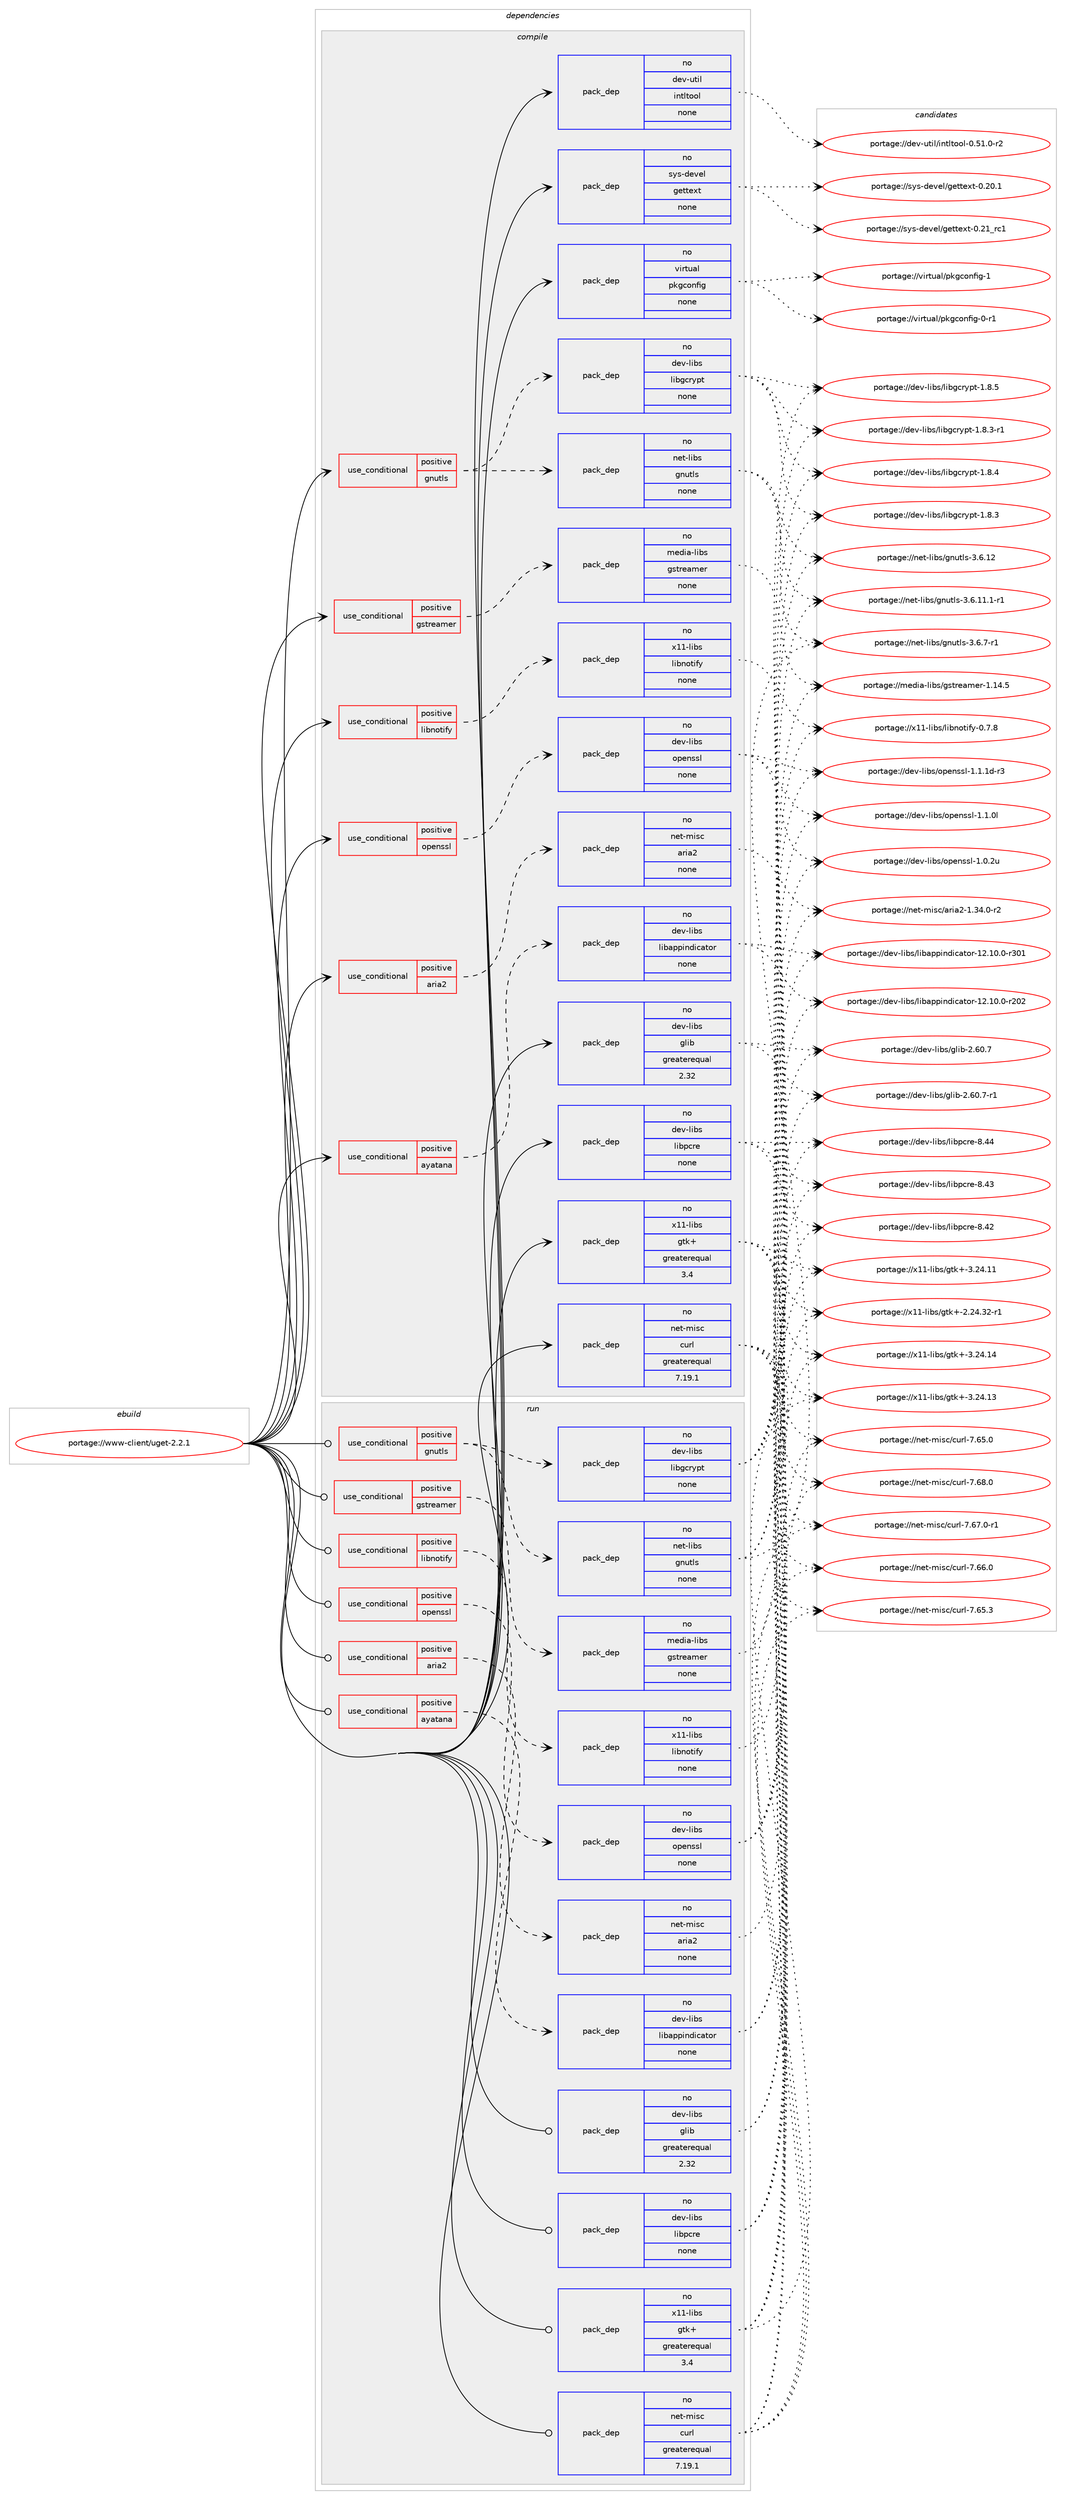 digraph prolog {

# *************
# Graph options
# *************

newrank=true;
concentrate=true;
compound=true;
graph [rankdir=LR,fontname=Helvetica,fontsize=10,ranksep=1.5];#, ranksep=2.5, nodesep=0.2];
edge  [arrowhead=vee];
node  [fontname=Helvetica,fontsize=10];

# **********
# The ebuild
# **********

subgraph cluster_leftcol {
color=gray;
rank=same;
label=<<i>ebuild</i>>;
id [label="portage://www-client/uget-2.2.1", color=red, width=4, href="../www-client/uget-2.2.1.svg"];
}

# ****************
# The dependencies
# ****************

subgraph cluster_midcol {
color=gray;
label=<<i>dependencies</i>>;
subgraph cluster_compile {
fillcolor="#eeeeee";
style=filled;
label=<<i>compile</i>>;
subgraph cond4294 {
dependency25997 [label=<<TABLE BORDER="0" CELLBORDER="1" CELLSPACING="0" CELLPADDING="4"><TR><TD ROWSPAN="3" CELLPADDING="10">use_conditional</TD></TR><TR><TD>positive</TD></TR><TR><TD>aria2</TD></TR></TABLE>>, shape=none, color=red];
subgraph pack21216 {
dependency25998 [label=<<TABLE BORDER="0" CELLBORDER="1" CELLSPACING="0" CELLPADDING="4" WIDTH="220"><TR><TD ROWSPAN="6" CELLPADDING="30">pack_dep</TD></TR><TR><TD WIDTH="110">no</TD></TR><TR><TD>net-misc</TD></TR><TR><TD>aria2</TD></TR><TR><TD>none</TD></TR><TR><TD></TD></TR></TABLE>>, shape=none, color=blue];
}
dependency25997:e -> dependency25998:w [weight=20,style="dashed",arrowhead="vee"];
}
id:e -> dependency25997:w [weight=20,style="solid",arrowhead="vee"];
subgraph cond4295 {
dependency25999 [label=<<TABLE BORDER="0" CELLBORDER="1" CELLSPACING="0" CELLPADDING="4"><TR><TD ROWSPAN="3" CELLPADDING="10">use_conditional</TD></TR><TR><TD>positive</TD></TR><TR><TD>ayatana</TD></TR></TABLE>>, shape=none, color=red];
subgraph pack21217 {
dependency26000 [label=<<TABLE BORDER="0" CELLBORDER="1" CELLSPACING="0" CELLPADDING="4" WIDTH="220"><TR><TD ROWSPAN="6" CELLPADDING="30">pack_dep</TD></TR><TR><TD WIDTH="110">no</TD></TR><TR><TD>dev-libs</TD></TR><TR><TD>libappindicator</TD></TR><TR><TD>none</TD></TR><TR><TD></TD></TR></TABLE>>, shape=none, color=blue];
}
dependency25999:e -> dependency26000:w [weight=20,style="dashed",arrowhead="vee"];
}
id:e -> dependency25999:w [weight=20,style="solid",arrowhead="vee"];
subgraph cond4296 {
dependency26001 [label=<<TABLE BORDER="0" CELLBORDER="1" CELLSPACING="0" CELLPADDING="4"><TR><TD ROWSPAN="3" CELLPADDING="10">use_conditional</TD></TR><TR><TD>positive</TD></TR><TR><TD>gnutls</TD></TR></TABLE>>, shape=none, color=red];
subgraph pack21218 {
dependency26002 [label=<<TABLE BORDER="0" CELLBORDER="1" CELLSPACING="0" CELLPADDING="4" WIDTH="220"><TR><TD ROWSPAN="6" CELLPADDING="30">pack_dep</TD></TR><TR><TD WIDTH="110">no</TD></TR><TR><TD>net-libs</TD></TR><TR><TD>gnutls</TD></TR><TR><TD>none</TD></TR><TR><TD></TD></TR></TABLE>>, shape=none, color=blue];
}
dependency26001:e -> dependency26002:w [weight=20,style="dashed",arrowhead="vee"];
subgraph pack21219 {
dependency26003 [label=<<TABLE BORDER="0" CELLBORDER="1" CELLSPACING="0" CELLPADDING="4" WIDTH="220"><TR><TD ROWSPAN="6" CELLPADDING="30">pack_dep</TD></TR><TR><TD WIDTH="110">no</TD></TR><TR><TD>dev-libs</TD></TR><TR><TD>libgcrypt</TD></TR><TR><TD>none</TD></TR><TR><TD></TD></TR></TABLE>>, shape=none, color=blue];
}
dependency26001:e -> dependency26003:w [weight=20,style="dashed",arrowhead="vee"];
}
id:e -> dependency26001:w [weight=20,style="solid",arrowhead="vee"];
subgraph cond4297 {
dependency26004 [label=<<TABLE BORDER="0" CELLBORDER="1" CELLSPACING="0" CELLPADDING="4"><TR><TD ROWSPAN="3" CELLPADDING="10">use_conditional</TD></TR><TR><TD>positive</TD></TR><TR><TD>gstreamer</TD></TR></TABLE>>, shape=none, color=red];
subgraph pack21220 {
dependency26005 [label=<<TABLE BORDER="0" CELLBORDER="1" CELLSPACING="0" CELLPADDING="4" WIDTH="220"><TR><TD ROWSPAN="6" CELLPADDING="30">pack_dep</TD></TR><TR><TD WIDTH="110">no</TD></TR><TR><TD>media-libs</TD></TR><TR><TD>gstreamer</TD></TR><TR><TD>none</TD></TR><TR><TD></TD></TR></TABLE>>, shape=none, color=blue];
}
dependency26004:e -> dependency26005:w [weight=20,style="dashed",arrowhead="vee"];
}
id:e -> dependency26004:w [weight=20,style="solid",arrowhead="vee"];
subgraph cond4298 {
dependency26006 [label=<<TABLE BORDER="0" CELLBORDER="1" CELLSPACING="0" CELLPADDING="4"><TR><TD ROWSPAN="3" CELLPADDING="10">use_conditional</TD></TR><TR><TD>positive</TD></TR><TR><TD>libnotify</TD></TR></TABLE>>, shape=none, color=red];
subgraph pack21221 {
dependency26007 [label=<<TABLE BORDER="0" CELLBORDER="1" CELLSPACING="0" CELLPADDING="4" WIDTH="220"><TR><TD ROWSPAN="6" CELLPADDING="30">pack_dep</TD></TR><TR><TD WIDTH="110">no</TD></TR><TR><TD>x11-libs</TD></TR><TR><TD>libnotify</TD></TR><TR><TD>none</TD></TR><TR><TD></TD></TR></TABLE>>, shape=none, color=blue];
}
dependency26006:e -> dependency26007:w [weight=20,style="dashed",arrowhead="vee"];
}
id:e -> dependency26006:w [weight=20,style="solid",arrowhead="vee"];
subgraph cond4299 {
dependency26008 [label=<<TABLE BORDER="0" CELLBORDER="1" CELLSPACING="0" CELLPADDING="4"><TR><TD ROWSPAN="3" CELLPADDING="10">use_conditional</TD></TR><TR><TD>positive</TD></TR><TR><TD>openssl</TD></TR></TABLE>>, shape=none, color=red];
subgraph pack21222 {
dependency26009 [label=<<TABLE BORDER="0" CELLBORDER="1" CELLSPACING="0" CELLPADDING="4" WIDTH="220"><TR><TD ROWSPAN="6" CELLPADDING="30">pack_dep</TD></TR><TR><TD WIDTH="110">no</TD></TR><TR><TD>dev-libs</TD></TR><TR><TD>openssl</TD></TR><TR><TD>none</TD></TR><TR><TD></TD></TR></TABLE>>, shape=none, color=blue];
}
dependency26008:e -> dependency26009:w [weight=20,style="dashed",arrowhead="vee"];
}
id:e -> dependency26008:w [weight=20,style="solid",arrowhead="vee"];
subgraph pack21223 {
dependency26010 [label=<<TABLE BORDER="0" CELLBORDER="1" CELLSPACING="0" CELLPADDING="4" WIDTH="220"><TR><TD ROWSPAN="6" CELLPADDING="30">pack_dep</TD></TR><TR><TD WIDTH="110">no</TD></TR><TR><TD>dev-libs</TD></TR><TR><TD>glib</TD></TR><TR><TD>greaterequal</TD></TR><TR><TD>2.32</TD></TR></TABLE>>, shape=none, color=blue];
}
id:e -> dependency26010:w [weight=20,style="solid",arrowhead="vee"];
subgraph pack21224 {
dependency26011 [label=<<TABLE BORDER="0" CELLBORDER="1" CELLSPACING="0" CELLPADDING="4" WIDTH="220"><TR><TD ROWSPAN="6" CELLPADDING="30">pack_dep</TD></TR><TR><TD WIDTH="110">no</TD></TR><TR><TD>dev-libs</TD></TR><TR><TD>libpcre</TD></TR><TR><TD>none</TD></TR><TR><TD></TD></TR></TABLE>>, shape=none, color=blue];
}
id:e -> dependency26011:w [weight=20,style="solid",arrowhead="vee"];
subgraph pack21225 {
dependency26012 [label=<<TABLE BORDER="0" CELLBORDER="1" CELLSPACING="0" CELLPADDING="4" WIDTH="220"><TR><TD ROWSPAN="6" CELLPADDING="30">pack_dep</TD></TR><TR><TD WIDTH="110">no</TD></TR><TR><TD>dev-util</TD></TR><TR><TD>intltool</TD></TR><TR><TD>none</TD></TR><TR><TD></TD></TR></TABLE>>, shape=none, color=blue];
}
id:e -> dependency26012:w [weight=20,style="solid",arrowhead="vee"];
subgraph pack21226 {
dependency26013 [label=<<TABLE BORDER="0" CELLBORDER="1" CELLSPACING="0" CELLPADDING="4" WIDTH="220"><TR><TD ROWSPAN="6" CELLPADDING="30">pack_dep</TD></TR><TR><TD WIDTH="110">no</TD></TR><TR><TD>net-misc</TD></TR><TR><TD>curl</TD></TR><TR><TD>greaterequal</TD></TR><TR><TD>7.19.1</TD></TR></TABLE>>, shape=none, color=blue];
}
id:e -> dependency26013:w [weight=20,style="solid",arrowhead="vee"];
subgraph pack21227 {
dependency26014 [label=<<TABLE BORDER="0" CELLBORDER="1" CELLSPACING="0" CELLPADDING="4" WIDTH="220"><TR><TD ROWSPAN="6" CELLPADDING="30">pack_dep</TD></TR><TR><TD WIDTH="110">no</TD></TR><TR><TD>sys-devel</TD></TR><TR><TD>gettext</TD></TR><TR><TD>none</TD></TR><TR><TD></TD></TR></TABLE>>, shape=none, color=blue];
}
id:e -> dependency26014:w [weight=20,style="solid",arrowhead="vee"];
subgraph pack21228 {
dependency26015 [label=<<TABLE BORDER="0" CELLBORDER="1" CELLSPACING="0" CELLPADDING="4" WIDTH="220"><TR><TD ROWSPAN="6" CELLPADDING="30">pack_dep</TD></TR><TR><TD WIDTH="110">no</TD></TR><TR><TD>virtual</TD></TR><TR><TD>pkgconfig</TD></TR><TR><TD>none</TD></TR><TR><TD></TD></TR></TABLE>>, shape=none, color=blue];
}
id:e -> dependency26015:w [weight=20,style="solid",arrowhead="vee"];
subgraph pack21229 {
dependency26016 [label=<<TABLE BORDER="0" CELLBORDER="1" CELLSPACING="0" CELLPADDING="4" WIDTH="220"><TR><TD ROWSPAN="6" CELLPADDING="30">pack_dep</TD></TR><TR><TD WIDTH="110">no</TD></TR><TR><TD>x11-libs</TD></TR><TR><TD>gtk+</TD></TR><TR><TD>greaterequal</TD></TR><TR><TD>3.4</TD></TR></TABLE>>, shape=none, color=blue];
}
id:e -> dependency26016:w [weight=20,style="solid",arrowhead="vee"];
}
subgraph cluster_compileandrun {
fillcolor="#eeeeee";
style=filled;
label=<<i>compile and run</i>>;
}
subgraph cluster_run {
fillcolor="#eeeeee";
style=filled;
label=<<i>run</i>>;
subgraph cond4300 {
dependency26017 [label=<<TABLE BORDER="0" CELLBORDER="1" CELLSPACING="0" CELLPADDING="4"><TR><TD ROWSPAN="3" CELLPADDING="10">use_conditional</TD></TR><TR><TD>positive</TD></TR><TR><TD>aria2</TD></TR></TABLE>>, shape=none, color=red];
subgraph pack21230 {
dependency26018 [label=<<TABLE BORDER="0" CELLBORDER="1" CELLSPACING="0" CELLPADDING="4" WIDTH="220"><TR><TD ROWSPAN="6" CELLPADDING="30">pack_dep</TD></TR><TR><TD WIDTH="110">no</TD></TR><TR><TD>net-misc</TD></TR><TR><TD>aria2</TD></TR><TR><TD>none</TD></TR><TR><TD></TD></TR></TABLE>>, shape=none, color=blue];
}
dependency26017:e -> dependency26018:w [weight=20,style="dashed",arrowhead="vee"];
}
id:e -> dependency26017:w [weight=20,style="solid",arrowhead="odot"];
subgraph cond4301 {
dependency26019 [label=<<TABLE BORDER="0" CELLBORDER="1" CELLSPACING="0" CELLPADDING="4"><TR><TD ROWSPAN="3" CELLPADDING="10">use_conditional</TD></TR><TR><TD>positive</TD></TR><TR><TD>ayatana</TD></TR></TABLE>>, shape=none, color=red];
subgraph pack21231 {
dependency26020 [label=<<TABLE BORDER="0" CELLBORDER="1" CELLSPACING="0" CELLPADDING="4" WIDTH="220"><TR><TD ROWSPAN="6" CELLPADDING="30">pack_dep</TD></TR><TR><TD WIDTH="110">no</TD></TR><TR><TD>dev-libs</TD></TR><TR><TD>libappindicator</TD></TR><TR><TD>none</TD></TR><TR><TD></TD></TR></TABLE>>, shape=none, color=blue];
}
dependency26019:e -> dependency26020:w [weight=20,style="dashed",arrowhead="vee"];
}
id:e -> dependency26019:w [weight=20,style="solid",arrowhead="odot"];
subgraph cond4302 {
dependency26021 [label=<<TABLE BORDER="0" CELLBORDER="1" CELLSPACING="0" CELLPADDING="4"><TR><TD ROWSPAN="3" CELLPADDING="10">use_conditional</TD></TR><TR><TD>positive</TD></TR><TR><TD>gnutls</TD></TR></TABLE>>, shape=none, color=red];
subgraph pack21232 {
dependency26022 [label=<<TABLE BORDER="0" CELLBORDER="1" CELLSPACING="0" CELLPADDING="4" WIDTH="220"><TR><TD ROWSPAN="6" CELLPADDING="30">pack_dep</TD></TR><TR><TD WIDTH="110">no</TD></TR><TR><TD>net-libs</TD></TR><TR><TD>gnutls</TD></TR><TR><TD>none</TD></TR><TR><TD></TD></TR></TABLE>>, shape=none, color=blue];
}
dependency26021:e -> dependency26022:w [weight=20,style="dashed",arrowhead="vee"];
subgraph pack21233 {
dependency26023 [label=<<TABLE BORDER="0" CELLBORDER="1" CELLSPACING="0" CELLPADDING="4" WIDTH="220"><TR><TD ROWSPAN="6" CELLPADDING="30">pack_dep</TD></TR><TR><TD WIDTH="110">no</TD></TR><TR><TD>dev-libs</TD></TR><TR><TD>libgcrypt</TD></TR><TR><TD>none</TD></TR><TR><TD></TD></TR></TABLE>>, shape=none, color=blue];
}
dependency26021:e -> dependency26023:w [weight=20,style="dashed",arrowhead="vee"];
}
id:e -> dependency26021:w [weight=20,style="solid",arrowhead="odot"];
subgraph cond4303 {
dependency26024 [label=<<TABLE BORDER="0" CELLBORDER="1" CELLSPACING="0" CELLPADDING="4"><TR><TD ROWSPAN="3" CELLPADDING="10">use_conditional</TD></TR><TR><TD>positive</TD></TR><TR><TD>gstreamer</TD></TR></TABLE>>, shape=none, color=red];
subgraph pack21234 {
dependency26025 [label=<<TABLE BORDER="0" CELLBORDER="1" CELLSPACING="0" CELLPADDING="4" WIDTH="220"><TR><TD ROWSPAN="6" CELLPADDING="30">pack_dep</TD></TR><TR><TD WIDTH="110">no</TD></TR><TR><TD>media-libs</TD></TR><TR><TD>gstreamer</TD></TR><TR><TD>none</TD></TR><TR><TD></TD></TR></TABLE>>, shape=none, color=blue];
}
dependency26024:e -> dependency26025:w [weight=20,style="dashed",arrowhead="vee"];
}
id:e -> dependency26024:w [weight=20,style="solid",arrowhead="odot"];
subgraph cond4304 {
dependency26026 [label=<<TABLE BORDER="0" CELLBORDER="1" CELLSPACING="0" CELLPADDING="4"><TR><TD ROWSPAN="3" CELLPADDING="10">use_conditional</TD></TR><TR><TD>positive</TD></TR><TR><TD>libnotify</TD></TR></TABLE>>, shape=none, color=red];
subgraph pack21235 {
dependency26027 [label=<<TABLE BORDER="0" CELLBORDER="1" CELLSPACING="0" CELLPADDING="4" WIDTH="220"><TR><TD ROWSPAN="6" CELLPADDING="30">pack_dep</TD></TR><TR><TD WIDTH="110">no</TD></TR><TR><TD>x11-libs</TD></TR><TR><TD>libnotify</TD></TR><TR><TD>none</TD></TR><TR><TD></TD></TR></TABLE>>, shape=none, color=blue];
}
dependency26026:e -> dependency26027:w [weight=20,style="dashed",arrowhead="vee"];
}
id:e -> dependency26026:w [weight=20,style="solid",arrowhead="odot"];
subgraph cond4305 {
dependency26028 [label=<<TABLE BORDER="0" CELLBORDER="1" CELLSPACING="0" CELLPADDING="4"><TR><TD ROWSPAN="3" CELLPADDING="10">use_conditional</TD></TR><TR><TD>positive</TD></TR><TR><TD>openssl</TD></TR></TABLE>>, shape=none, color=red];
subgraph pack21236 {
dependency26029 [label=<<TABLE BORDER="0" CELLBORDER="1" CELLSPACING="0" CELLPADDING="4" WIDTH="220"><TR><TD ROWSPAN="6" CELLPADDING="30">pack_dep</TD></TR><TR><TD WIDTH="110">no</TD></TR><TR><TD>dev-libs</TD></TR><TR><TD>openssl</TD></TR><TR><TD>none</TD></TR><TR><TD></TD></TR></TABLE>>, shape=none, color=blue];
}
dependency26028:e -> dependency26029:w [weight=20,style="dashed",arrowhead="vee"];
}
id:e -> dependency26028:w [weight=20,style="solid",arrowhead="odot"];
subgraph pack21237 {
dependency26030 [label=<<TABLE BORDER="0" CELLBORDER="1" CELLSPACING="0" CELLPADDING="4" WIDTH="220"><TR><TD ROWSPAN="6" CELLPADDING="30">pack_dep</TD></TR><TR><TD WIDTH="110">no</TD></TR><TR><TD>dev-libs</TD></TR><TR><TD>glib</TD></TR><TR><TD>greaterequal</TD></TR><TR><TD>2.32</TD></TR></TABLE>>, shape=none, color=blue];
}
id:e -> dependency26030:w [weight=20,style="solid",arrowhead="odot"];
subgraph pack21238 {
dependency26031 [label=<<TABLE BORDER="0" CELLBORDER="1" CELLSPACING="0" CELLPADDING="4" WIDTH="220"><TR><TD ROWSPAN="6" CELLPADDING="30">pack_dep</TD></TR><TR><TD WIDTH="110">no</TD></TR><TR><TD>dev-libs</TD></TR><TR><TD>libpcre</TD></TR><TR><TD>none</TD></TR><TR><TD></TD></TR></TABLE>>, shape=none, color=blue];
}
id:e -> dependency26031:w [weight=20,style="solid",arrowhead="odot"];
subgraph pack21239 {
dependency26032 [label=<<TABLE BORDER="0" CELLBORDER="1" CELLSPACING="0" CELLPADDING="4" WIDTH="220"><TR><TD ROWSPAN="6" CELLPADDING="30">pack_dep</TD></TR><TR><TD WIDTH="110">no</TD></TR><TR><TD>net-misc</TD></TR><TR><TD>curl</TD></TR><TR><TD>greaterequal</TD></TR><TR><TD>7.19.1</TD></TR></TABLE>>, shape=none, color=blue];
}
id:e -> dependency26032:w [weight=20,style="solid",arrowhead="odot"];
subgraph pack21240 {
dependency26033 [label=<<TABLE BORDER="0" CELLBORDER="1" CELLSPACING="0" CELLPADDING="4" WIDTH="220"><TR><TD ROWSPAN="6" CELLPADDING="30">pack_dep</TD></TR><TR><TD WIDTH="110">no</TD></TR><TR><TD>x11-libs</TD></TR><TR><TD>gtk+</TD></TR><TR><TD>greaterequal</TD></TR><TR><TD>3.4</TD></TR></TABLE>>, shape=none, color=blue];
}
id:e -> dependency26033:w [weight=20,style="solid",arrowhead="odot"];
}
}

# **************
# The candidates
# **************

subgraph cluster_choices {
rank=same;
color=gray;
label=<<i>candidates</i>>;

subgraph choice21216 {
color=black;
nodesep=1;
choice110101116451091051159947971141059750454946515246484511450 [label="portage://net-misc/aria2-1.34.0-r2", color=red, width=4,href="../net-misc/aria2-1.34.0-r2.svg"];
dependency25998:e -> choice110101116451091051159947971141059750454946515246484511450:w [style=dotted,weight="100"];
}
subgraph choice21217 {
color=black;
nodesep=1;
choice10010111845108105981154710810598971121121051101001059997116111114454950464948464845114514849 [label="portage://dev-libs/libappindicator-12.10.0-r301", color=red, width=4,href="../dev-libs/libappindicator-12.10.0-r301.svg"];
choice10010111845108105981154710810598971121121051101001059997116111114454950464948464845114504850 [label="portage://dev-libs/libappindicator-12.10.0-r202", color=red, width=4,href="../dev-libs/libappindicator-12.10.0-r202.svg"];
dependency26000:e -> choice10010111845108105981154710810598971121121051101001059997116111114454950464948464845114514849:w [style=dotted,weight="100"];
dependency26000:e -> choice10010111845108105981154710810598971121121051101001059997116111114454950464948464845114504850:w [style=dotted,weight="100"];
}
subgraph choice21218 {
color=black;
nodesep=1;
choice1101011164510810598115471031101171161081154551465446554511449 [label="portage://net-libs/gnutls-3.6.7-r1", color=red, width=4,href="../net-libs/gnutls-3.6.7-r1.svg"];
choice11010111645108105981154710311011711610811545514654464950 [label="portage://net-libs/gnutls-3.6.12", color=red, width=4,href="../net-libs/gnutls-3.6.12.svg"];
choice1101011164510810598115471031101171161081154551465446494946494511449 [label="portage://net-libs/gnutls-3.6.11.1-r1", color=red, width=4,href="../net-libs/gnutls-3.6.11.1-r1.svg"];
dependency26002:e -> choice1101011164510810598115471031101171161081154551465446554511449:w [style=dotted,weight="100"];
dependency26002:e -> choice11010111645108105981154710311011711610811545514654464950:w [style=dotted,weight="100"];
dependency26002:e -> choice1101011164510810598115471031101171161081154551465446494946494511449:w [style=dotted,weight="100"];
}
subgraph choice21219 {
color=black;
nodesep=1;
choice1001011184510810598115471081059810399114121112116454946564653 [label="portage://dev-libs/libgcrypt-1.8.5", color=red, width=4,href="../dev-libs/libgcrypt-1.8.5.svg"];
choice1001011184510810598115471081059810399114121112116454946564652 [label="portage://dev-libs/libgcrypt-1.8.4", color=red, width=4,href="../dev-libs/libgcrypt-1.8.4.svg"];
choice10010111845108105981154710810598103991141211121164549465646514511449 [label="portage://dev-libs/libgcrypt-1.8.3-r1", color=red, width=4,href="../dev-libs/libgcrypt-1.8.3-r1.svg"];
choice1001011184510810598115471081059810399114121112116454946564651 [label="portage://dev-libs/libgcrypt-1.8.3", color=red, width=4,href="../dev-libs/libgcrypt-1.8.3.svg"];
dependency26003:e -> choice1001011184510810598115471081059810399114121112116454946564653:w [style=dotted,weight="100"];
dependency26003:e -> choice1001011184510810598115471081059810399114121112116454946564652:w [style=dotted,weight="100"];
dependency26003:e -> choice10010111845108105981154710810598103991141211121164549465646514511449:w [style=dotted,weight="100"];
dependency26003:e -> choice1001011184510810598115471081059810399114121112116454946564651:w [style=dotted,weight="100"];
}
subgraph choice21220 {
color=black;
nodesep=1;
choice109101100105974510810598115471031151161141019710910111445494649524653 [label="portage://media-libs/gstreamer-1.14.5", color=red, width=4,href="../media-libs/gstreamer-1.14.5.svg"];
dependency26005:e -> choice109101100105974510810598115471031151161141019710910111445494649524653:w [style=dotted,weight="100"];
}
subgraph choice21221 {
color=black;
nodesep=1;
choice120494945108105981154710810598110111116105102121454846554656 [label="portage://x11-libs/libnotify-0.7.8", color=red, width=4,href="../x11-libs/libnotify-0.7.8.svg"];
dependency26007:e -> choice120494945108105981154710810598110111116105102121454846554656:w [style=dotted,weight="100"];
}
subgraph choice21222 {
color=black;
nodesep=1;
choice1001011184510810598115471111121011101151151084549464946491004511451 [label="portage://dev-libs/openssl-1.1.1d-r3", color=red, width=4,href="../dev-libs/openssl-1.1.1d-r3.svg"];
choice100101118451081059811547111112101110115115108454946494648108 [label="portage://dev-libs/openssl-1.1.0l", color=red, width=4,href="../dev-libs/openssl-1.1.0l.svg"];
choice100101118451081059811547111112101110115115108454946484650117 [label="portage://dev-libs/openssl-1.0.2u", color=red, width=4,href="../dev-libs/openssl-1.0.2u.svg"];
dependency26009:e -> choice1001011184510810598115471111121011101151151084549464946491004511451:w [style=dotted,weight="100"];
dependency26009:e -> choice100101118451081059811547111112101110115115108454946494648108:w [style=dotted,weight="100"];
dependency26009:e -> choice100101118451081059811547111112101110115115108454946484650117:w [style=dotted,weight="100"];
}
subgraph choice21223 {
color=black;
nodesep=1;
choice10010111845108105981154710310810598455046544846554511449 [label="portage://dev-libs/glib-2.60.7-r1", color=red, width=4,href="../dev-libs/glib-2.60.7-r1.svg"];
choice1001011184510810598115471031081059845504654484655 [label="portage://dev-libs/glib-2.60.7", color=red, width=4,href="../dev-libs/glib-2.60.7.svg"];
dependency26010:e -> choice10010111845108105981154710310810598455046544846554511449:w [style=dotted,weight="100"];
dependency26010:e -> choice1001011184510810598115471031081059845504654484655:w [style=dotted,weight="100"];
}
subgraph choice21224 {
color=black;
nodesep=1;
choice10010111845108105981154710810598112991141014556465252 [label="portage://dev-libs/libpcre-8.44", color=red, width=4,href="../dev-libs/libpcre-8.44.svg"];
choice10010111845108105981154710810598112991141014556465251 [label="portage://dev-libs/libpcre-8.43", color=red, width=4,href="../dev-libs/libpcre-8.43.svg"];
choice10010111845108105981154710810598112991141014556465250 [label="portage://dev-libs/libpcre-8.42", color=red, width=4,href="../dev-libs/libpcre-8.42.svg"];
dependency26011:e -> choice10010111845108105981154710810598112991141014556465252:w [style=dotted,weight="100"];
dependency26011:e -> choice10010111845108105981154710810598112991141014556465251:w [style=dotted,weight="100"];
dependency26011:e -> choice10010111845108105981154710810598112991141014556465250:w [style=dotted,weight="100"];
}
subgraph choice21225 {
color=black;
nodesep=1;
choice1001011184511711610510847105110116108116111111108454846534946484511450 [label="portage://dev-util/intltool-0.51.0-r2", color=red, width=4,href="../dev-util/intltool-0.51.0-r2.svg"];
dependency26012:e -> choice1001011184511711610510847105110116108116111111108454846534946484511450:w [style=dotted,weight="100"];
}
subgraph choice21226 {
color=black;
nodesep=1;
choice1101011164510910511599479911711410845554654564648 [label="portage://net-misc/curl-7.68.0", color=red, width=4,href="../net-misc/curl-7.68.0.svg"];
choice11010111645109105115994799117114108455546545546484511449 [label="portage://net-misc/curl-7.67.0-r1", color=red, width=4,href="../net-misc/curl-7.67.0-r1.svg"];
choice1101011164510910511599479911711410845554654544648 [label="portage://net-misc/curl-7.66.0", color=red, width=4,href="../net-misc/curl-7.66.0.svg"];
choice1101011164510910511599479911711410845554654534651 [label="portage://net-misc/curl-7.65.3", color=red, width=4,href="../net-misc/curl-7.65.3.svg"];
choice1101011164510910511599479911711410845554654534648 [label="portage://net-misc/curl-7.65.0", color=red, width=4,href="../net-misc/curl-7.65.0.svg"];
dependency26013:e -> choice1101011164510910511599479911711410845554654564648:w [style=dotted,weight="100"];
dependency26013:e -> choice11010111645109105115994799117114108455546545546484511449:w [style=dotted,weight="100"];
dependency26013:e -> choice1101011164510910511599479911711410845554654544648:w [style=dotted,weight="100"];
dependency26013:e -> choice1101011164510910511599479911711410845554654534651:w [style=dotted,weight="100"];
dependency26013:e -> choice1101011164510910511599479911711410845554654534648:w [style=dotted,weight="100"];
}
subgraph choice21227 {
color=black;
nodesep=1;
choice11512111545100101118101108471031011161161011201164548465049951149949 [label="portage://sys-devel/gettext-0.21_rc1", color=red, width=4,href="../sys-devel/gettext-0.21_rc1.svg"];
choice115121115451001011181011084710310111611610112011645484650484649 [label="portage://sys-devel/gettext-0.20.1", color=red, width=4,href="../sys-devel/gettext-0.20.1.svg"];
dependency26014:e -> choice11512111545100101118101108471031011161161011201164548465049951149949:w [style=dotted,weight="100"];
dependency26014:e -> choice115121115451001011181011084710310111611610112011645484650484649:w [style=dotted,weight="100"];
}
subgraph choice21228 {
color=black;
nodesep=1;
choice1181051141161179710847112107103991111101021051034549 [label="portage://virtual/pkgconfig-1", color=red, width=4,href="../virtual/pkgconfig-1.svg"];
choice11810511411611797108471121071039911111010210510345484511449 [label="portage://virtual/pkgconfig-0-r1", color=red, width=4,href="../virtual/pkgconfig-0-r1.svg"];
dependency26015:e -> choice1181051141161179710847112107103991111101021051034549:w [style=dotted,weight="100"];
dependency26015:e -> choice11810511411611797108471121071039911111010210510345484511449:w [style=dotted,weight="100"];
}
subgraph choice21229 {
color=black;
nodesep=1;
choice1204949451081059811547103116107434551465052464952 [label="portage://x11-libs/gtk+-3.24.14", color=red, width=4,href="../x11-libs/gtk+-3.24.14.svg"];
choice1204949451081059811547103116107434551465052464951 [label="portage://x11-libs/gtk+-3.24.13", color=red, width=4,href="../x11-libs/gtk+-3.24.13.svg"];
choice1204949451081059811547103116107434551465052464949 [label="portage://x11-libs/gtk+-3.24.11", color=red, width=4,href="../x11-libs/gtk+-3.24.11.svg"];
choice12049494510810598115471031161074345504650524651504511449 [label="portage://x11-libs/gtk+-2.24.32-r1", color=red, width=4,href="../x11-libs/gtk+-2.24.32-r1.svg"];
dependency26016:e -> choice1204949451081059811547103116107434551465052464952:w [style=dotted,weight="100"];
dependency26016:e -> choice1204949451081059811547103116107434551465052464951:w [style=dotted,weight="100"];
dependency26016:e -> choice1204949451081059811547103116107434551465052464949:w [style=dotted,weight="100"];
dependency26016:e -> choice12049494510810598115471031161074345504650524651504511449:w [style=dotted,weight="100"];
}
subgraph choice21230 {
color=black;
nodesep=1;
choice110101116451091051159947971141059750454946515246484511450 [label="portage://net-misc/aria2-1.34.0-r2", color=red, width=4,href="../net-misc/aria2-1.34.0-r2.svg"];
dependency26018:e -> choice110101116451091051159947971141059750454946515246484511450:w [style=dotted,weight="100"];
}
subgraph choice21231 {
color=black;
nodesep=1;
choice10010111845108105981154710810598971121121051101001059997116111114454950464948464845114514849 [label="portage://dev-libs/libappindicator-12.10.0-r301", color=red, width=4,href="../dev-libs/libappindicator-12.10.0-r301.svg"];
choice10010111845108105981154710810598971121121051101001059997116111114454950464948464845114504850 [label="portage://dev-libs/libappindicator-12.10.0-r202", color=red, width=4,href="../dev-libs/libappindicator-12.10.0-r202.svg"];
dependency26020:e -> choice10010111845108105981154710810598971121121051101001059997116111114454950464948464845114514849:w [style=dotted,weight="100"];
dependency26020:e -> choice10010111845108105981154710810598971121121051101001059997116111114454950464948464845114504850:w [style=dotted,weight="100"];
}
subgraph choice21232 {
color=black;
nodesep=1;
choice1101011164510810598115471031101171161081154551465446554511449 [label="portage://net-libs/gnutls-3.6.7-r1", color=red, width=4,href="../net-libs/gnutls-3.6.7-r1.svg"];
choice11010111645108105981154710311011711610811545514654464950 [label="portage://net-libs/gnutls-3.6.12", color=red, width=4,href="../net-libs/gnutls-3.6.12.svg"];
choice1101011164510810598115471031101171161081154551465446494946494511449 [label="portage://net-libs/gnutls-3.6.11.1-r1", color=red, width=4,href="../net-libs/gnutls-3.6.11.1-r1.svg"];
dependency26022:e -> choice1101011164510810598115471031101171161081154551465446554511449:w [style=dotted,weight="100"];
dependency26022:e -> choice11010111645108105981154710311011711610811545514654464950:w [style=dotted,weight="100"];
dependency26022:e -> choice1101011164510810598115471031101171161081154551465446494946494511449:w [style=dotted,weight="100"];
}
subgraph choice21233 {
color=black;
nodesep=1;
choice1001011184510810598115471081059810399114121112116454946564653 [label="portage://dev-libs/libgcrypt-1.8.5", color=red, width=4,href="../dev-libs/libgcrypt-1.8.5.svg"];
choice1001011184510810598115471081059810399114121112116454946564652 [label="portage://dev-libs/libgcrypt-1.8.4", color=red, width=4,href="../dev-libs/libgcrypt-1.8.4.svg"];
choice10010111845108105981154710810598103991141211121164549465646514511449 [label="portage://dev-libs/libgcrypt-1.8.3-r1", color=red, width=4,href="../dev-libs/libgcrypt-1.8.3-r1.svg"];
choice1001011184510810598115471081059810399114121112116454946564651 [label="portage://dev-libs/libgcrypt-1.8.3", color=red, width=4,href="../dev-libs/libgcrypt-1.8.3.svg"];
dependency26023:e -> choice1001011184510810598115471081059810399114121112116454946564653:w [style=dotted,weight="100"];
dependency26023:e -> choice1001011184510810598115471081059810399114121112116454946564652:w [style=dotted,weight="100"];
dependency26023:e -> choice10010111845108105981154710810598103991141211121164549465646514511449:w [style=dotted,weight="100"];
dependency26023:e -> choice1001011184510810598115471081059810399114121112116454946564651:w [style=dotted,weight="100"];
}
subgraph choice21234 {
color=black;
nodesep=1;
choice109101100105974510810598115471031151161141019710910111445494649524653 [label="portage://media-libs/gstreamer-1.14.5", color=red, width=4,href="../media-libs/gstreamer-1.14.5.svg"];
dependency26025:e -> choice109101100105974510810598115471031151161141019710910111445494649524653:w [style=dotted,weight="100"];
}
subgraph choice21235 {
color=black;
nodesep=1;
choice120494945108105981154710810598110111116105102121454846554656 [label="portage://x11-libs/libnotify-0.7.8", color=red, width=4,href="../x11-libs/libnotify-0.7.8.svg"];
dependency26027:e -> choice120494945108105981154710810598110111116105102121454846554656:w [style=dotted,weight="100"];
}
subgraph choice21236 {
color=black;
nodesep=1;
choice1001011184510810598115471111121011101151151084549464946491004511451 [label="portage://dev-libs/openssl-1.1.1d-r3", color=red, width=4,href="../dev-libs/openssl-1.1.1d-r3.svg"];
choice100101118451081059811547111112101110115115108454946494648108 [label="portage://dev-libs/openssl-1.1.0l", color=red, width=4,href="../dev-libs/openssl-1.1.0l.svg"];
choice100101118451081059811547111112101110115115108454946484650117 [label="portage://dev-libs/openssl-1.0.2u", color=red, width=4,href="../dev-libs/openssl-1.0.2u.svg"];
dependency26029:e -> choice1001011184510810598115471111121011101151151084549464946491004511451:w [style=dotted,weight="100"];
dependency26029:e -> choice100101118451081059811547111112101110115115108454946494648108:w [style=dotted,weight="100"];
dependency26029:e -> choice100101118451081059811547111112101110115115108454946484650117:w [style=dotted,weight="100"];
}
subgraph choice21237 {
color=black;
nodesep=1;
choice10010111845108105981154710310810598455046544846554511449 [label="portage://dev-libs/glib-2.60.7-r1", color=red, width=4,href="../dev-libs/glib-2.60.7-r1.svg"];
choice1001011184510810598115471031081059845504654484655 [label="portage://dev-libs/glib-2.60.7", color=red, width=4,href="../dev-libs/glib-2.60.7.svg"];
dependency26030:e -> choice10010111845108105981154710310810598455046544846554511449:w [style=dotted,weight="100"];
dependency26030:e -> choice1001011184510810598115471031081059845504654484655:w [style=dotted,weight="100"];
}
subgraph choice21238 {
color=black;
nodesep=1;
choice10010111845108105981154710810598112991141014556465252 [label="portage://dev-libs/libpcre-8.44", color=red, width=4,href="../dev-libs/libpcre-8.44.svg"];
choice10010111845108105981154710810598112991141014556465251 [label="portage://dev-libs/libpcre-8.43", color=red, width=4,href="../dev-libs/libpcre-8.43.svg"];
choice10010111845108105981154710810598112991141014556465250 [label="portage://dev-libs/libpcre-8.42", color=red, width=4,href="../dev-libs/libpcre-8.42.svg"];
dependency26031:e -> choice10010111845108105981154710810598112991141014556465252:w [style=dotted,weight="100"];
dependency26031:e -> choice10010111845108105981154710810598112991141014556465251:w [style=dotted,weight="100"];
dependency26031:e -> choice10010111845108105981154710810598112991141014556465250:w [style=dotted,weight="100"];
}
subgraph choice21239 {
color=black;
nodesep=1;
choice1101011164510910511599479911711410845554654564648 [label="portage://net-misc/curl-7.68.0", color=red, width=4,href="../net-misc/curl-7.68.0.svg"];
choice11010111645109105115994799117114108455546545546484511449 [label="portage://net-misc/curl-7.67.0-r1", color=red, width=4,href="../net-misc/curl-7.67.0-r1.svg"];
choice1101011164510910511599479911711410845554654544648 [label="portage://net-misc/curl-7.66.0", color=red, width=4,href="../net-misc/curl-7.66.0.svg"];
choice1101011164510910511599479911711410845554654534651 [label="portage://net-misc/curl-7.65.3", color=red, width=4,href="../net-misc/curl-7.65.3.svg"];
choice1101011164510910511599479911711410845554654534648 [label="portage://net-misc/curl-7.65.0", color=red, width=4,href="../net-misc/curl-7.65.0.svg"];
dependency26032:e -> choice1101011164510910511599479911711410845554654564648:w [style=dotted,weight="100"];
dependency26032:e -> choice11010111645109105115994799117114108455546545546484511449:w [style=dotted,weight="100"];
dependency26032:e -> choice1101011164510910511599479911711410845554654544648:w [style=dotted,weight="100"];
dependency26032:e -> choice1101011164510910511599479911711410845554654534651:w [style=dotted,weight="100"];
dependency26032:e -> choice1101011164510910511599479911711410845554654534648:w [style=dotted,weight="100"];
}
subgraph choice21240 {
color=black;
nodesep=1;
choice1204949451081059811547103116107434551465052464952 [label="portage://x11-libs/gtk+-3.24.14", color=red, width=4,href="../x11-libs/gtk+-3.24.14.svg"];
choice1204949451081059811547103116107434551465052464951 [label="portage://x11-libs/gtk+-3.24.13", color=red, width=4,href="../x11-libs/gtk+-3.24.13.svg"];
choice1204949451081059811547103116107434551465052464949 [label="portage://x11-libs/gtk+-3.24.11", color=red, width=4,href="../x11-libs/gtk+-3.24.11.svg"];
choice12049494510810598115471031161074345504650524651504511449 [label="portage://x11-libs/gtk+-2.24.32-r1", color=red, width=4,href="../x11-libs/gtk+-2.24.32-r1.svg"];
dependency26033:e -> choice1204949451081059811547103116107434551465052464952:w [style=dotted,weight="100"];
dependency26033:e -> choice1204949451081059811547103116107434551465052464951:w [style=dotted,weight="100"];
dependency26033:e -> choice1204949451081059811547103116107434551465052464949:w [style=dotted,weight="100"];
dependency26033:e -> choice12049494510810598115471031161074345504650524651504511449:w [style=dotted,weight="100"];
}
}

}
